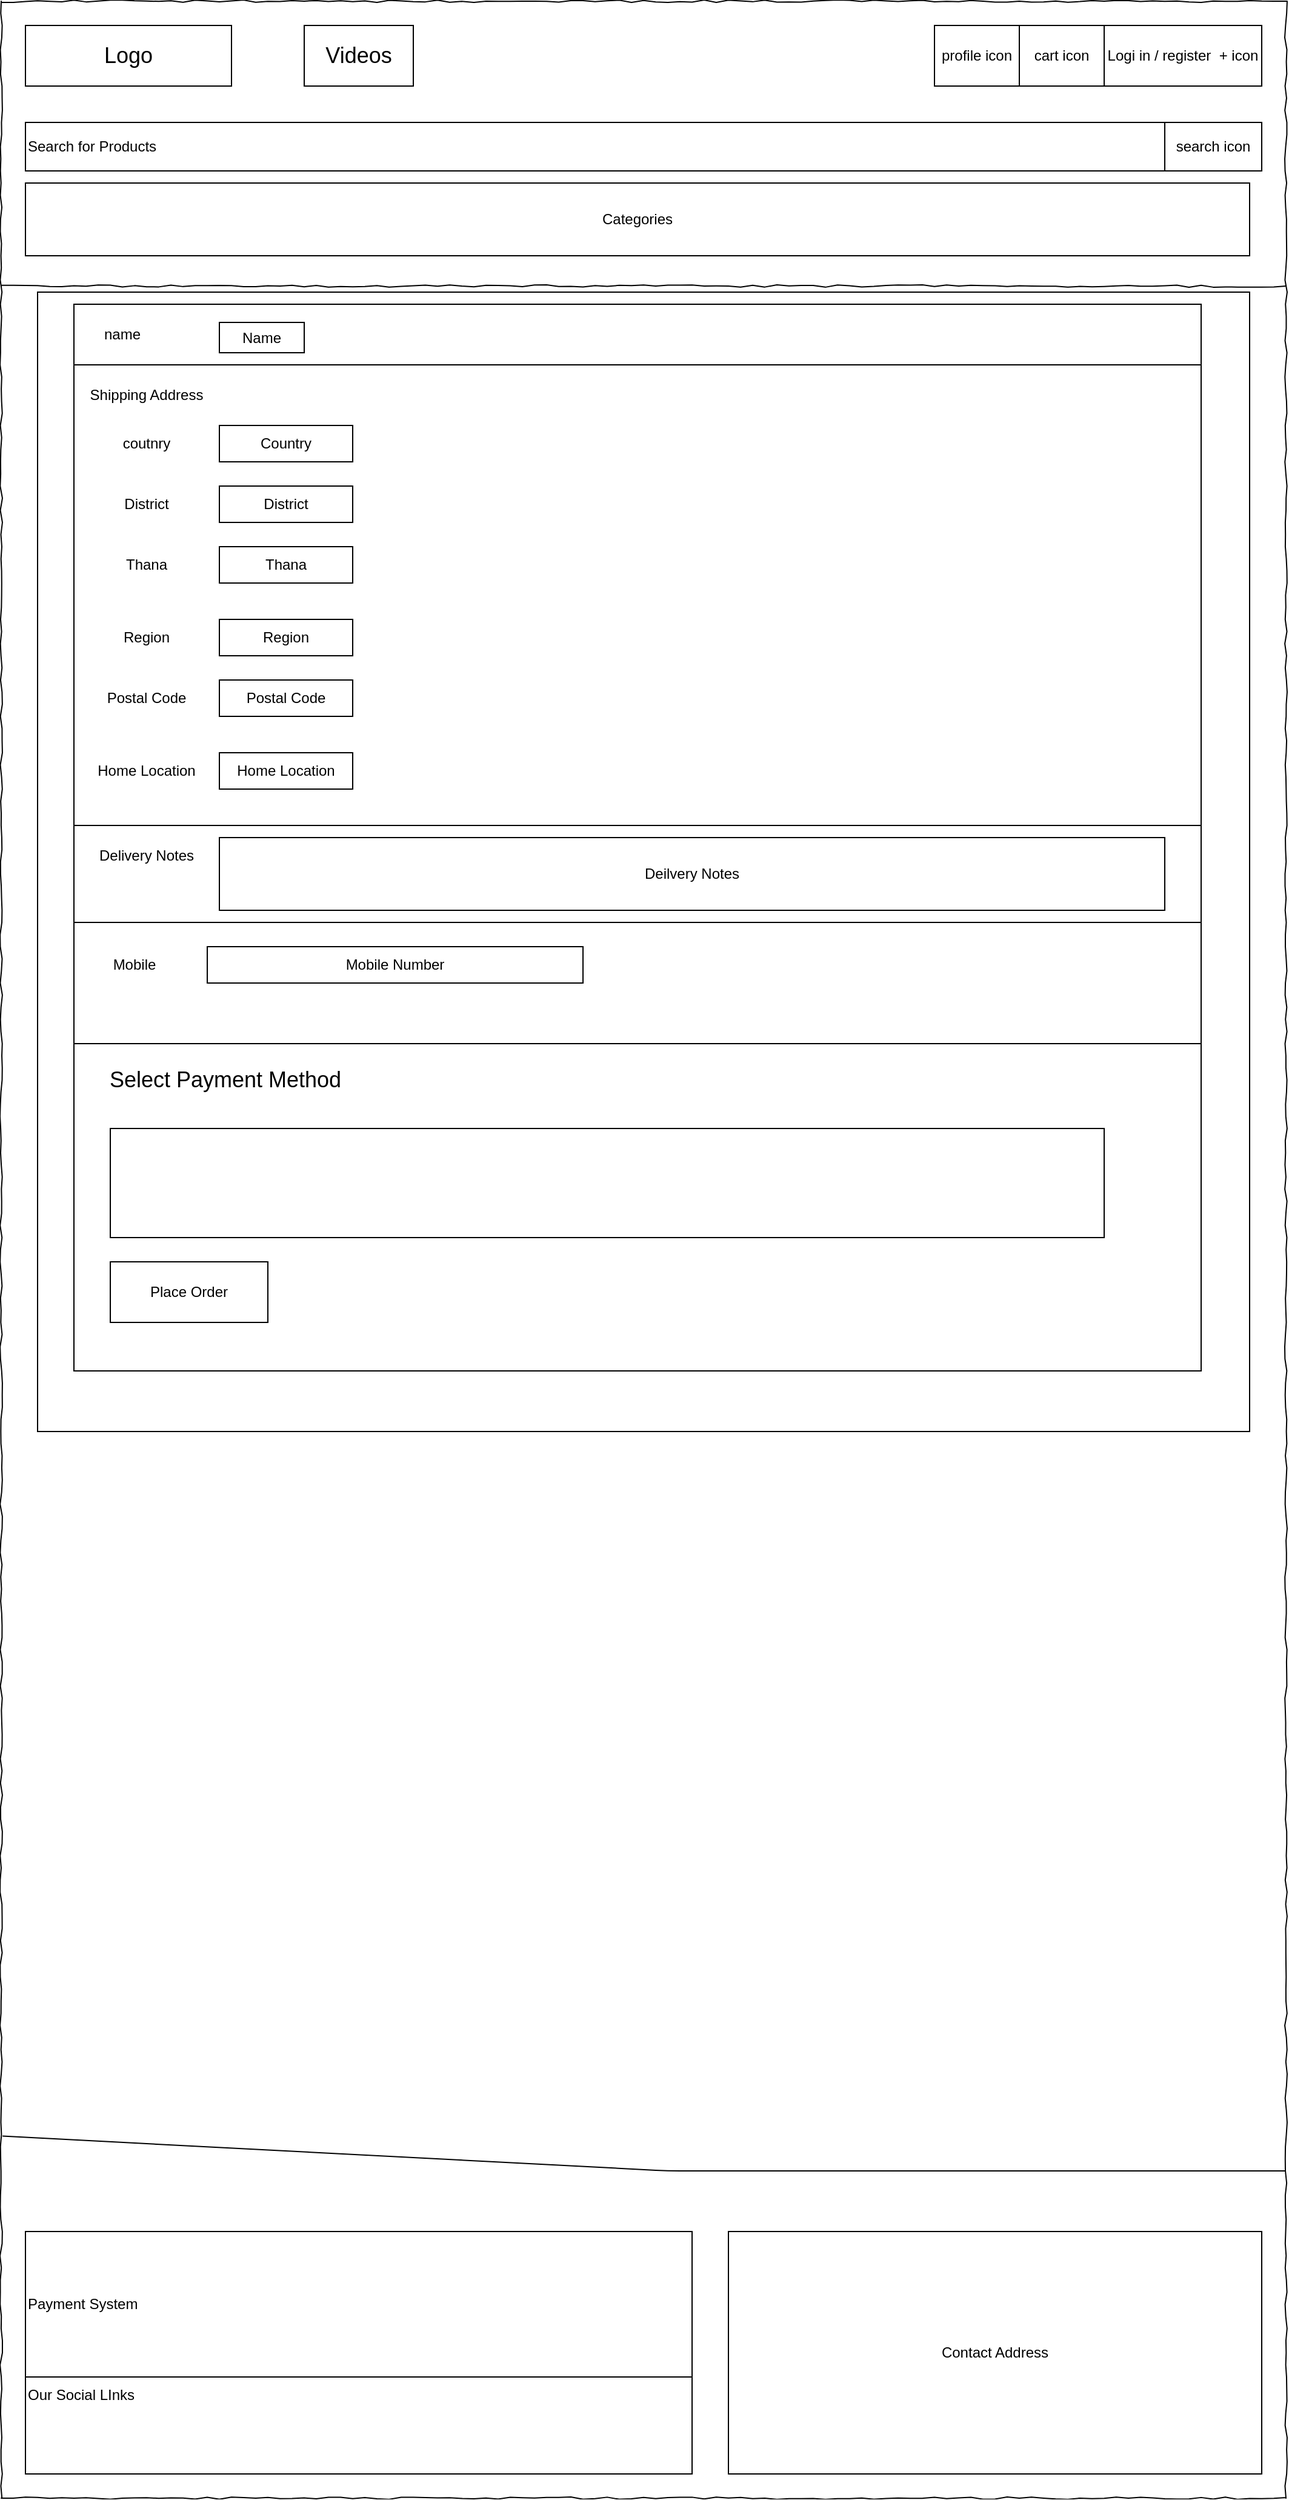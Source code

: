 <mxfile version="13.7.3" type="device"><diagram name="Page-1" id="03018318-947c-dd8e-b7a3-06fadd420f32"><mxGraphModel dx="1662" dy="1666" grid="1" gridSize="10" guides="1" tooltips="1" connect="1" arrows="1" fold="1" page="1" pageScale="1" pageWidth="1100" pageHeight="850" background="#ffffff" math="0" shadow="0"><root><mxCell id="0"/><mxCell id="1" parent="0"/><mxCell id="677b7b8949515195-1" value="" style="whiteSpace=wrap;html=1;rounded=0;shadow=0;labelBackgroundColor=none;strokeColor=#000000;strokeWidth=1;fillColor=none;fontFamily=Verdana;fontSize=12;fontColor=#000000;align=center;comic=1;" parent="1" vertex="1"><mxGeometry x="20" y="-90" width="1060" height="2060" as="geometry"/></mxCell><mxCell id="677b7b8949515195-9" value="" style="line;strokeWidth=1;html=1;rounded=0;shadow=0;labelBackgroundColor=none;fillColor=none;fontFamily=Verdana;fontSize=14;fontColor=#000000;align=center;comic=1;" parent="1" vertex="1"><mxGeometry x="20" y="140" width="1060" height="10" as="geometry"/></mxCell><mxCell id="UhEQ6fmvqOYaQAHXVNuu-2" value="&lt;font style=&quot;font-size: 18px&quot;&gt;Logo&lt;/font&gt;" style="rounded=0;whiteSpace=wrap;html=1;" parent="1" vertex="1"><mxGeometry x="40" y="-70" width="170" height="50" as="geometry"/></mxCell><mxCell id="UhEQ6fmvqOYaQAHXVNuu-3" value="cart icon" style="rounded=0;whiteSpace=wrap;html=1;" parent="1" vertex="1"><mxGeometry x="860" y="-70" width="70" height="50" as="geometry"/></mxCell><mxCell id="UhEQ6fmvqOYaQAHXVNuu-4" value="Logi in / register&amp;nbsp; + icon" style="rounded=0;whiteSpace=wrap;html=1;" parent="1" vertex="1"><mxGeometry x="930" y="-70" width="130" height="50" as="geometry"/></mxCell><mxCell id="UhEQ6fmvqOYaQAHXVNuu-6" value="" style="endArrow=none;html=1;exitX=0.001;exitY=0.855;exitDx=0;exitDy=0;exitPerimeter=0;" parent="1" source="677b7b8949515195-1" edge="1"><mxGeometry width="50" height="50" relative="1" as="geometry"><mxPoint x="180" y="760" as="sourcePoint"/><mxPoint x="1080" y="1700" as="targetPoint"/><Array as="points"><mxPoint x="570" y="1700"/></Array></mxGeometry></mxCell><mxCell id="UhEQ6fmvqOYaQAHXVNuu-12" value="&lt;font style=&quot;font-size: 18px&quot;&gt;Videos&lt;/font&gt;" style="rounded=0;whiteSpace=wrap;html=1;" parent="1" vertex="1"><mxGeometry x="270" y="-70" width="90" height="50" as="geometry"/></mxCell><mxCell id="UhEQ6fmvqOYaQAHXVNuu-13" value="profile icon" style="rounded=0;whiteSpace=wrap;html=1;" parent="1" vertex="1"><mxGeometry x="790" y="-70" width="70" height="50" as="geometry"/></mxCell><mxCell id="UhEQ6fmvqOYaQAHXVNuu-72" value="Our Social LInks" style="rounded=0;whiteSpace=wrap;html=1;align=left;" parent="1" vertex="1"><mxGeometry x="40" y="1820" width="550" height="130" as="geometry"/></mxCell><mxCell id="UhEQ6fmvqOYaQAHXVNuu-73" value="Payment System" style="rounded=0;whiteSpace=wrap;html=1;align=left;" parent="1" vertex="1"><mxGeometry x="40" y="1750" width="550" height="120" as="geometry"/></mxCell><mxCell id="UhEQ6fmvqOYaQAHXVNuu-74" value="Contact Address" style="rounded=0;whiteSpace=wrap;html=1;" parent="1" vertex="1"><mxGeometry x="620" y="1750" width="440" height="200" as="geometry"/></mxCell><mxCell id="7N8P7YF2KfHMozVcSFK0-4" value="Search for Products" style="rounded=0;whiteSpace=wrap;html=1;align=left;" parent="1" vertex="1"><mxGeometry x="40" y="10" width="940" height="40" as="geometry"/></mxCell><mxCell id="7N8P7YF2KfHMozVcSFK0-5" value="search icon" style="rounded=0;whiteSpace=wrap;html=1;" parent="1" vertex="1"><mxGeometry x="980" y="10" width="80" height="40" as="geometry"/></mxCell><mxCell id="J7e-ZWm6umB_n-Sxtcve-1" value="" style="rounded=0;whiteSpace=wrap;html=1;" parent="1" vertex="1"><mxGeometry x="50" y="150" width="1000" height="940" as="geometry"/></mxCell><mxCell id="J7e-ZWm6umB_n-Sxtcve-3" value="" style="rounded=0;whiteSpace=wrap;html=1;" parent="1" vertex="1"><mxGeometry x="80" y="160" width="930" height="610" as="geometry"/></mxCell><mxCell id="J7e-ZWm6umB_n-Sxtcve-5" value="Deilvery Notes" style="rounded=0;whiteSpace=wrap;html=1;" parent="1" vertex="1"><mxGeometry x="200" y="600" width="780" height="60" as="geometry"/></mxCell><mxCell id="J7e-ZWm6umB_n-Sxtcve-7" value="" style="rounded=0;whiteSpace=wrap;html=1;" parent="1" vertex="1"><mxGeometry x="80" y="160" width="930" height="50" as="geometry"/></mxCell><mxCell id="J7e-ZWm6umB_n-Sxtcve-8" value="name" style="text;html=1;strokeColor=none;fillColor=none;align=center;verticalAlign=middle;whiteSpace=wrap;rounded=0;" parent="1" vertex="1"><mxGeometry x="100" y="175" width="40" height="20" as="geometry"/></mxCell><mxCell id="J7e-ZWm6umB_n-Sxtcve-9" value="" style="rounded=0;whiteSpace=wrap;html=1;" parent="1" vertex="1"><mxGeometry x="80" y="210" width="930" height="380" as="geometry"/></mxCell><mxCell id="J7e-ZWm6umB_n-Sxtcve-11" value="Shipping Address" style="text;html=1;strokeColor=none;fillColor=none;align=center;verticalAlign=middle;whiteSpace=wrap;rounded=0;" parent="1" vertex="1"><mxGeometry x="70" y="210" width="140" height="50" as="geometry"/></mxCell><mxCell id="J7e-ZWm6umB_n-Sxtcve-12" value="Name" style="rounded=0;whiteSpace=wrap;html=1;" parent="1" vertex="1"><mxGeometry x="200" y="175" width="70" height="25" as="geometry"/></mxCell><mxCell id="J7e-ZWm6umB_n-Sxtcve-13" value="Country" style="rounded=0;whiteSpace=wrap;html=1;" parent="1" vertex="1"><mxGeometry x="200" y="260" width="110" height="30" as="geometry"/></mxCell><mxCell id="J7e-ZWm6umB_n-Sxtcve-14" value="coutnry" style="text;html=1;strokeColor=none;fillColor=none;align=center;verticalAlign=middle;whiteSpace=wrap;rounded=0;" parent="1" vertex="1"><mxGeometry x="90" y="260" width="100" height="30" as="geometry"/></mxCell><mxCell id="J7e-ZWm6umB_n-Sxtcve-15" value="District" style="rounded=0;whiteSpace=wrap;html=1;" parent="1" vertex="1"><mxGeometry x="200" y="310" width="110" height="30" as="geometry"/></mxCell><mxCell id="J7e-ZWm6umB_n-Sxtcve-16" value="District" style="text;html=1;strokeColor=none;fillColor=none;align=center;verticalAlign=middle;whiteSpace=wrap;rounded=0;" parent="1" vertex="1"><mxGeometry x="90" y="310" width="100" height="30" as="geometry"/></mxCell><mxCell id="J7e-ZWm6umB_n-Sxtcve-19" value="" style="group" parent="1" vertex="1" connectable="0"><mxGeometry x="90" y="360" width="220" height="30" as="geometry"/></mxCell><mxCell id="J7e-ZWm6umB_n-Sxtcve-17" value="Thana" style="rounded=0;whiteSpace=wrap;html=1;" parent="J7e-ZWm6umB_n-Sxtcve-19" vertex="1"><mxGeometry x="110" width="110" height="30" as="geometry"/></mxCell><mxCell id="J7e-ZWm6umB_n-Sxtcve-18" value="Thana" style="text;html=1;strokeColor=none;fillColor=none;align=center;verticalAlign=middle;whiteSpace=wrap;rounded=0;" parent="J7e-ZWm6umB_n-Sxtcve-19" vertex="1"><mxGeometry width="100" height="30" as="geometry"/></mxCell><mxCell id="J7e-ZWm6umB_n-Sxtcve-20" value="" style="group" parent="1" vertex="1" connectable="0"><mxGeometry x="90" y="420" width="220" height="30" as="geometry"/></mxCell><mxCell id="J7e-ZWm6umB_n-Sxtcve-21" value="Region" style="rounded=0;whiteSpace=wrap;html=1;" parent="J7e-ZWm6umB_n-Sxtcve-20" vertex="1"><mxGeometry x="110" width="110" height="30" as="geometry"/></mxCell><mxCell id="J7e-ZWm6umB_n-Sxtcve-22" value="Region" style="text;html=1;strokeColor=none;fillColor=none;align=center;verticalAlign=middle;whiteSpace=wrap;rounded=0;" parent="J7e-ZWm6umB_n-Sxtcve-20" vertex="1"><mxGeometry width="100" height="30" as="geometry"/></mxCell><mxCell id="J7e-ZWm6umB_n-Sxtcve-23" value="Postal Code" style="text;html=1;strokeColor=none;fillColor=none;align=center;verticalAlign=middle;whiteSpace=wrap;rounded=0;" parent="1" vertex="1"><mxGeometry x="90" y="470" width="100" height="30" as="geometry"/></mxCell><mxCell id="J7e-ZWm6umB_n-Sxtcve-24" value="Postal Code" style="rounded=0;whiteSpace=wrap;html=1;" parent="1" vertex="1"><mxGeometry x="200" y="470" width="110" height="30" as="geometry"/></mxCell><mxCell id="J7e-ZWm6umB_n-Sxtcve-26" value="Home Location" style="rounded=0;whiteSpace=wrap;html=1;" parent="1" vertex="1"><mxGeometry x="200" y="530" width="110" height="30" as="geometry"/></mxCell><mxCell id="J7e-ZWm6umB_n-Sxtcve-27" value="Home Location" style="text;html=1;strokeColor=none;fillColor=none;align=center;verticalAlign=middle;whiteSpace=wrap;rounded=0;" parent="1" vertex="1"><mxGeometry x="90" y="530" width="100" height="30" as="geometry"/></mxCell><mxCell id="J7e-ZWm6umB_n-Sxtcve-29" value="Delivery Notes" style="text;html=1;strokeColor=none;fillColor=none;align=center;verticalAlign=middle;whiteSpace=wrap;rounded=0;" parent="1" vertex="1"><mxGeometry x="90" y="600" width="100" height="30" as="geometry"/></mxCell><mxCell id="J7e-ZWm6umB_n-Sxtcve-31" value="" style="rounded=0;whiteSpace=wrap;html=1;" parent="1" vertex="1"><mxGeometry x="80" y="670" width="930" height="100" as="geometry"/></mxCell><mxCell id="J7e-ZWm6umB_n-Sxtcve-32" value="Mobile" style="text;html=1;strokeColor=none;fillColor=none;align=center;verticalAlign=middle;whiteSpace=wrap;rounded=0;" parent="1" vertex="1"><mxGeometry x="80" y="690" width="100" height="30" as="geometry"/></mxCell><mxCell id="J7e-ZWm6umB_n-Sxtcve-33" value="Mobile Number" style="rounded=0;whiteSpace=wrap;html=1;" parent="1" vertex="1"><mxGeometry x="190" y="690" width="310" height="30" as="geometry"/></mxCell><mxCell id="J7e-ZWm6umB_n-Sxtcve-34" value="" style="rounded=0;whiteSpace=wrap;html=1;" parent="1" vertex="1"><mxGeometry x="80" y="770" width="930" height="270" as="geometry"/></mxCell><mxCell id="J7e-ZWm6umB_n-Sxtcve-35" value="&lt;font style=&quot;font-size: 18px&quot;&gt;Select Payment Method&lt;/font&gt;" style="text;html=1;strokeColor=none;fillColor=none;align=center;verticalAlign=middle;whiteSpace=wrap;rounded=0;" parent="1" vertex="1"><mxGeometry x="100" y="780" width="210" height="40" as="geometry"/></mxCell><mxCell id="J7e-ZWm6umB_n-Sxtcve-36" value="" style="rounded=0;whiteSpace=wrap;html=1;" parent="1" vertex="1"><mxGeometry x="110" y="840" width="820" height="90" as="geometry"/></mxCell><mxCell id="J7e-ZWm6umB_n-Sxtcve-37" value="Place Order" style="rounded=0;whiteSpace=wrap;html=1;" parent="1" vertex="1"><mxGeometry x="110" y="950" width="130" height="50" as="geometry"/></mxCell><mxCell id="UuuHdg_qz11MxhIUj5qb-1" value="Categories" style="rounded=0;whiteSpace=wrap;html=1;align=center;" vertex="1" parent="1"><mxGeometry x="40" y="60" width="1010" height="60" as="geometry"/></mxCell></root></mxGraphModel></diagram></mxfile>